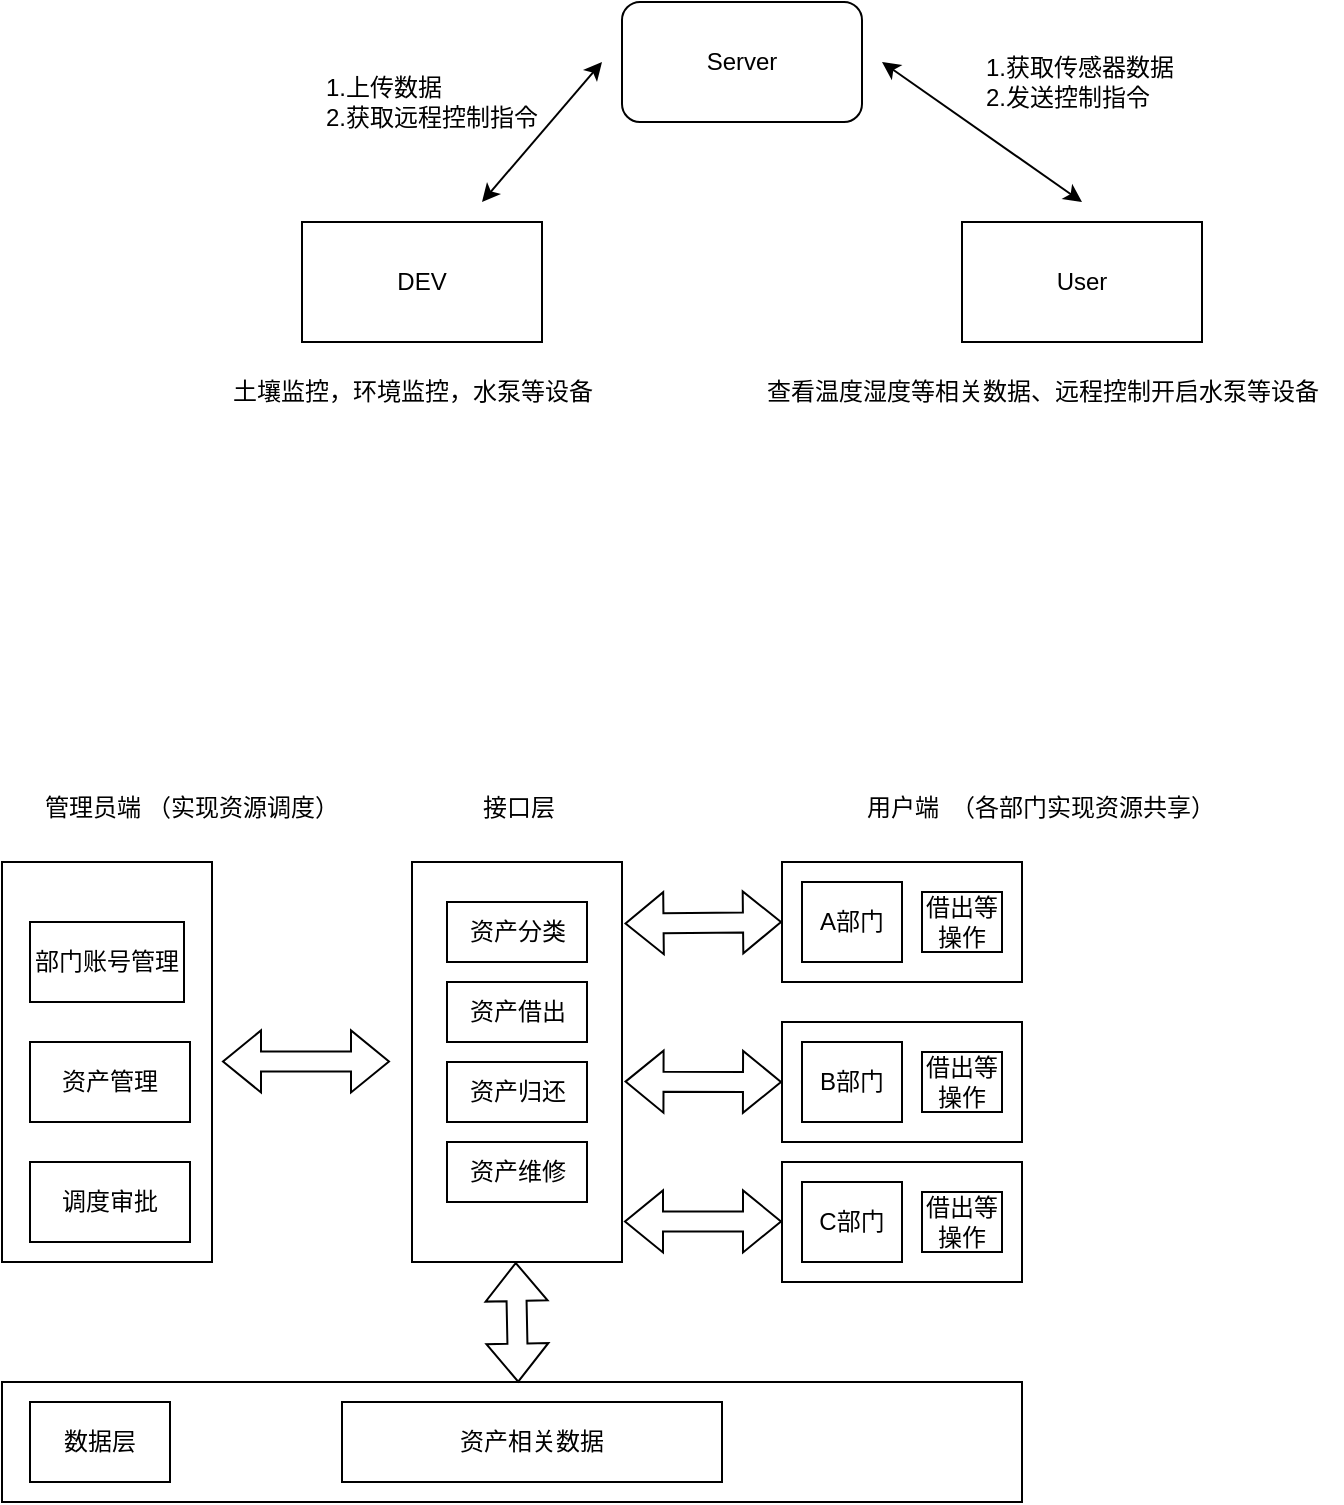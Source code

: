 <mxfile version="24.8.4">
  <diagram name="第 1 页" id="QP2PahlvJgDVoOJJTjau">
    <mxGraphModel dx="815" dy="446" grid="1" gridSize="10" guides="1" tooltips="1" connect="1" arrows="1" fold="1" page="1" pageScale="1" pageWidth="827" pageHeight="1169" math="0" shadow="0">
      <root>
        <mxCell id="0" />
        <mxCell id="1" parent="0" />
        <mxCell id="nkJhjML8CDoP0lnOlUGw-1" value="DEV" style="rounded=0;whiteSpace=wrap;html=1;" parent="1" vertex="1">
          <mxGeometry x="210" y="370" width="120" height="60" as="geometry" />
        </mxCell>
        <mxCell id="nkJhjML8CDoP0lnOlUGw-2" value="Server" style="rounded=1;whiteSpace=wrap;html=1;" parent="1" vertex="1">
          <mxGeometry x="370" y="260" width="120" height="60" as="geometry" />
        </mxCell>
        <mxCell id="nkJhjML8CDoP0lnOlUGw-3" value="User" style="rounded=0;whiteSpace=wrap;html=1;" parent="1" vertex="1">
          <mxGeometry x="540" y="370" width="120" height="60" as="geometry" />
        </mxCell>
        <mxCell id="nkJhjML8CDoP0lnOlUGw-6" value="" style="endArrow=classic;startArrow=classic;html=1;rounded=0;" parent="1" edge="1">
          <mxGeometry width="50" height="50" relative="1" as="geometry">
            <mxPoint x="600" y="360" as="sourcePoint" />
            <mxPoint x="500" y="290" as="targetPoint" />
          </mxGeometry>
        </mxCell>
        <mxCell id="nkJhjML8CDoP0lnOlUGw-7" value="" style="endArrow=classic;startArrow=classic;html=1;rounded=0;exitX=0.75;exitY=0;exitDx=0;exitDy=0;" parent="1" edge="1">
          <mxGeometry width="50" height="50" relative="1" as="geometry">
            <mxPoint x="300" y="360" as="sourcePoint" />
            <mxPoint x="360" y="290" as="targetPoint" />
          </mxGeometry>
        </mxCell>
        <mxCell id="nkJhjML8CDoP0lnOlUGw-8" value="1.上传数据&lt;div&gt;2.获取远程控制指令&lt;/div&gt;" style="text;html=1;align=left;verticalAlign=middle;resizable=0;points=[];autosize=1;strokeColor=none;fillColor=none;" parent="1" vertex="1">
          <mxGeometry x="220" y="290" width="130" height="40" as="geometry" />
        </mxCell>
        <mxCell id="nkJhjML8CDoP0lnOlUGw-10" value="1.获取传感器数据&lt;div&gt;2.发送控制指令&lt;/div&gt;" style="text;html=1;align=left;verticalAlign=middle;resizable=0;points=[];autosize=1;strokeColor=none;fillColor=none;" parent="1" vertex="1">
          <mxGeometry x="550" y="280" width="120" height="40" as="geometry" />
        </mxCell>
        <mxCell id="nkJhjML8CDoP0lnOlUGw-11" value="土壤监控，环境监控，水泵等设备" style="text;html=1;align=center;verticalAlign=middle;resizable=0;points=[];autosize=1;strokeColor=none;fillColor=none;" parent="1" vertex="1">
          <mxGeometry x="165" y="440" width="200" height="30" as="geometry" />
        </mxCell>
        <mxCell id="nkJhjML8CDoP0lnOlUGw-12" value="查看温度湿度等相关数据、远程控制开启水泵等设备" style="text;html=1;align=center;verticalAlign=middle;resizable=0;points=[];autosize=1;strokeColor=none;fillColor=none;" parent="1" vertex="1">
          <mxGeometry x="430" y="440" width="300" height="30" as="geometry" />
        </mxCell>
        <mxCell id="4yOHNE3NO0159lLaknE9-3" value="" style="rounded=0;whiteSpace=wrap;html=1;" vertex="1" parent="1">
          <mxGeometry x="265" y="690" width="105" height="200" as="geometry" />
        </mxCell>
        <mxCell id="4yOHNE3NO0159lLaknE9-4" value="接口层" style="text;html=1;align=center;verticalAlign=middle;resizable=0;points=[];autosize=1;strokeColor=none;fillColor=none;" vertex="1" parent="1">
          <mxGeometry x="287.5" y="648" width="60" height="30" as="geometry" />
        </mxCell>
        <mxCell id="4yOHNE3NO0159lLaknE9-6" value="" style="rounded=0;whiteSpace=wrap;html=1;" vertex="1" parent="1">
          <mxGeometry x="60" y="690" width="105" height="200" as="geometry" />
        </mxCell>
        <mxCell id="4yOHNE3NO0159lLaknE9-7" value="管理员端" style="text;html=1;align=center;verticalAlign=middle;resizable=0;points=[];autosize=1;strokeColor=none;fillColor=none;" vertex="1" parent="1">
          <mxGeometry x="70" y="648" width="70" height="30" as="geometry" />
        </mxCell>
        <mxCell id="4yOHNE3NO0159lLaknE9-8" value="部门账号管理" style="rounded=0;whiteSpace=wrap;html=1;" vertex="1" parent="1">
          <mxGeometry x="74" y="720" width="77" height="40" as="geometry" />
        </mxCell>
        <mxCell id="4yOHNE3NO0159lLaknE9-9" value="资产管理" style="rounded=0;whiteSpace=wrap;html=1;" vertex="1" parent="1">
          <mxGeometry x="74" y="780" width="80" height="40" as="geometry" />
        </mxCell>
        <mxCell id="4yOHNE3NO0159lLaknE9-10" value="" style="shape=flexArrow;endArrow=classic;startArrow=classic;html=1;rounded=0;" edge="1" parent="1">
          <mxGeometry width="100" height="100" relative="1" as="geometry">
            <mxPoint x="170" y="789.71" as="sourcePoint" />
            <mxPoint x="254" y="789.71" as="targetPoint" />
          </mxGeometry>
        </mxCell>
        <mxCell id="4yOHNE3NO0159lLaknE9-11" value="" style="rounded=0;whiteSpace=wrap;html=1;" vertex="1" parent="1">
          <mxGeometry x="450" y="690" width="120" height="60" as="geometry" />
        </mxCell>
        <mxCell id="4yOHNE3NO0159lLaknE9-12" value="用户端" style="text;html=1;align=center;verticalAlign=middle;resizable=0;points=[];autosize=1;strokeColor=none;fillColor=none;" vertex="1" parent="1">
          <mxGeometry x="480" y="648" width="60" height="30" as="geometry" />
        </mxCell>
        <mxCell id="4yOHNE3NO0159lLaknE9-13" value="" style="shape=flexArrow;endArrow=classic;startArrow=classic;html=1;rounded=0;entryX=0;entryY=0.5;entryDx=0;entryDy=0;exitX=1.012;exitY=0.154;exitDx=0;exitDy=0;exitPerimeter=0;" edge="1" parent="1" source="4yOHNE3NO0159lLaknE9-3" target="4yOHNE3NO0159lLaknE9-11">
          <mxGeometry width="100" height="100" relative="1" as="geometry">
            <mxPoint x="384" y="740" as="sourcePoint" />
            <mxPoint x="444" y="690" as="targetPoint" />
          </mxGeometry>
        </mxCell>
        <mxCell id="4yOHNE3NO0159lLaknE9-14" value="" style="rounded=0;whiteSpace=wrap;html=1;" vertex="1" parent="1">
          <mxGeometry x="450" y="770" width="120" height="60" as="geometry" />
        </mxCell>
        <mxCell id="4yOHNE3NO0159lLaknE9-15" value="" style="rounded=0;whiteSpace=wrap;html=1;" vertex="1" parent="1">
          <mxGeometry x="450" y="840" width="120" height="60" as="geometry" />
        </mxCell>
        <mxCell id="4yOHNE3NO0159lLaknE9-16" value="" style="shape=flexArrow;endArrow=classic;startArrow=classic;html=1;rounded=0;entryX=0;entryY=0.5;entryDx=0;entryDy=0;exitX=1.012;exitY=0.549;exitDx=0;exitDy=0;exitPerimeter=0;" edge="1" parent="1" source="4yOHNE3NO0159lLaknE9-3" target="4yOHNE3NO0159lLaknE9-14">
          <mxGeometry width="100" height="100" relative="1" as="geometry">
            <mxPoint x="370" y="815" as="sourcePoint" />
            <mxPoint x="430" y="765" as="targetPoint" />
          </mxGeometry>
        </mxCell>
        <mxCell id="4yOHNE3NO0159lLaknE9-17" value="" style="shape=flexArrow;endArrow=classic;startArrow=classic;html=1;rounded=0;entryX=0;entryY=0.5;entryDx=0;entryDy=0;exitX=1.012;exitY=0.549;exitDx=0;exitDy=0;exitPerimeter=0;" edge="1" parent="1">
          <mxGeometry width="100" height="100" relative="1" as="geometry">
            <mxPoint x="371" y="869.71" as="sourcePoint" />
            <mxPoint x="450" y="869.71" as="targetPoint" />
          </mxGeometry>
        </mxCell>
        <mxCell id="4yOHNE3NO0159lLaknE9-18" value="A部门" style="rounded=0;whiteSpace=wrap;html=1;" vertex="1" parent="1">
          <mxGeometry x="460" y="700" width="50" height="40" as="geometry" />
        </mxCell>
        <mxCell id="4yOHNE3NO0159lLaknE9-19" value="B部门" style="rounded=0;whiteSpace=wrap;html=1;" vertex="1" parent="1">
          <mxGeometry x="460" y="780" width="50" height="40" as="geometry" />
        </mxCell>
        <mxCell id="4yOHNE3NO0159lLaknE9-20" value="C部门" style="rounded=0;whiteSpace=wrap;html=1;" vertex="1" parent="1">
          <mxGeometry x="460" y="850" width="50" height="40" as="geometry" />
        </mxCell>
        <mxCell id="4yOHNE3NO0159lLaknE9-21" value="借出等操作" style="rounded=0;whiteSpace=wrap;html=1;" vertex="1" parent="1">
          <mxGeometry x="520" y="705" width="40" height="30" as="geometry" />
        </mxCell>
        <mxCell id="4yOHNE3NO0159lLaknE9-22" value="借出等操作" style="rounded=0;whiteSpace=wrap;html=1;" vertex="1" parent="1">
          <mxGeometry x="520" y="785" width="40" height="30" as="geometry" />
        </mxCell>
        <mxCell id="4yOHNE3NO0159lLaknE9-23" value="借出等操作" style="rounded=0;whiteSpace=wrap;html=1;" vertex="1" parent="1">
          <mxGeometry x="520" y="855" width="40" height="30" as="geometry" />
        </mxCell>
        <mxCell id="4yOHNE3NO0159lLaknE9-24" value="资产分类" style="rounded=0;whiteSpace=wrap;html=1;" vertex="1" parent="1">
          <mxGeometry x="282.5" y="710" width="70" height="30" as="geometry" />
        </mxCell>
        <mxCell id="4yOHNE3NO0159lLaknE9-25" value="资产借出" style="rounded=0;whiteSpace=wrap;html=1;" vertex="1" parent="1">
          <mxGeometry x="282.5" y="750" width="70" height="30" as="geometry" />
        </mxCell>
        <mxCell id="4yOHNE3NO0159lLaknE9-26" value="资产归还" style="rounded=0;whiteSpace=wrap;html=1;" vertex="1" parent="1">
          <mxGeometry x="282.5" y="790" width="70" height="30" as="geometry" />
        </mxCell>
        <mxCell id="4yOHNE3NO0159lLaknE9-27" value="资产维修" style="rounded=0;whiteSpace=wrap;html=1;" vertex="1" parent="1">
          <mxGeometry x="282.5" y="830" width="70" height="30" as="geometry" />
        </mxCell>
        <mxCell id="4yOHNE3NO0159lLaknE9-28" value="" style="rounded=0;whiteSpace=wrap;html=1;container=0;" vertex="1" parent="1">
          <mxGeometry x="60" y="950" width="510" height="60" as="geometry" />
        </mxCell>
        <mxCell id="4yOHNE3NO0159lLaknE9-29" value="数据层" style="rounded=0;whiteSpace=wrap;html=1;" vertex="1" parent="1">
          <mxGeometry x="74" y="960" width="70" height="40" as="geometry" />
        </mxCell>
        <mxCell id="4yOHNE3NO0159lLaknE9-30" value="资产相关数据" style="rounded=0;whiteSpace=wrap;html=1;" vertex="1" parent="1">
          <mxGeometry x="230" y="960" width="190" height="40" as="geometry" />
        </mxCell>
        <mxCell id="4yOHNE3NO0159lLaknE9-31" value="" style="shape=flexArrow;endArrow=classic;startArrow=classic;html=1;rounded=0;exitX=0.522;exitY=0.005;exitDx=0;exitDy=0;exitPerimeter=0;" edge="1" parent="1">
          <mxGeometry width="100" height="100" relative="1" as="geometry">
            <mxPoint x="318.11" y="950.3" as="sourcePoint" />
            <mxPoint x="316.89" y="890" as="targetPoint" />
          </mxGeometry>
        </mxCell>
        <mxCell id="4yOHNE3NO0159lLaknE9-33" value="（实现资源调度）" style="text;html=1;align=center;verticalAlign=middle;resizable=0;points=[];autosize=1;strokeColor=none;fillColor=none;" vertex="1" parent="1">
          <mxGeometry x="120" y="648" width="120" height="30" as="geometry" />
        </mxCell>
        <mxCell id="4yOHNE3NO0159lLaknE9-35" value="（各部门实现资源共享）" style="text;html=1;align=center;verticalAlign=middle;resizable=0;points=[];autosize=1;strokeColor=none;fillColor=none;" vertex="1" parent="1">
          <mxGeometry x="520" y="648" width="160" height="30" as="geometry" />
        </mxCell>
        <mxCell id="4yOHNE3NO0159lLaknE9-36" value="调度审批" style="rounded=0;whiteSpace=wrap;html=1;" vertex="1" parent="1">
          <mxGeometry x="74" y="840" width="80" height="40" as="geometry" />
        </mxCell>
      </root>
    </mxGraphModel>
  </diagram>
</mxfile>
